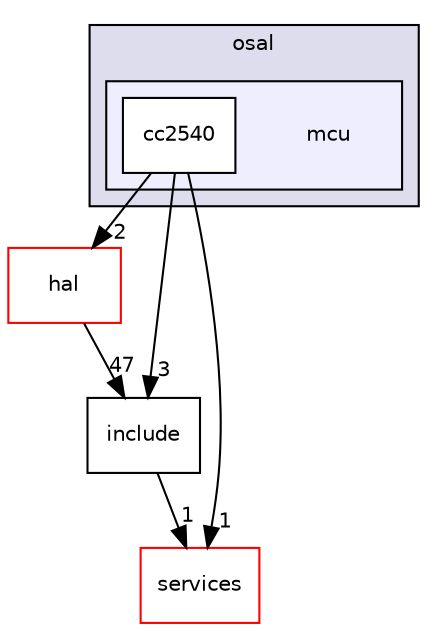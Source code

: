 digraph "C:/Work.git/ble/BLE-CC254x-1.4.0/Components/osal/mcu" {
  compound=true
  node [ fontsize="10", fontname="Helvetica"];
  edge [ labelfontsize="10", labelfontname="Helvetica"];
  subgraph clusterdir_781362c2f1976cc08ba92fa142a04878 {
    graph [ bgcolor="#ddddee", pencolor="black", label="osal" fontname="Helvetica", fontsize="10", URL="dir_781362c2f1976cc08ba92fa142a04878.html"]
  subgraph clusterdir_dbeed1d6e4a3ab492828e4a32ad6eb4c {
    graph [ bgcolor="#eeeeff", pencolor="black", label="" URL="dir_dbeed1d6e4a3ab492828e4a32ad6eb4c.html"];
    dir_dbeed1d6e4a3ab492828e4a32ad6eb4c [shape=plaintext label="mcu"];
    dir_503dd199a3735ce5cc265e845edbf813 [shape=box label="cc2540" color="black" fillcolor="white" style="filled" URL="dir_503dd199a3735ce5cc265e845edbf813.html"];
  }
  }
  dir_cee72f2caaa4e11cc73a20c481630d7d [shape=box label="hal" fillcolor="white" style="filled" color="red" URL="dir_cee72f2caaa4e11cc73a20c481630d7d.html"];
  dir_81f75ff50ab9f0dc2b2eac8f3c524d33 [shape=box label="include" URL="dir_81f75ff50ab9f0dc2b2eac8f3c524d33.html"];
  dir_45b753ab84acb85b275eff3aa1710e33 [shape=box label="services" fillcolor="white" style="filled" color="red" URL="dir_45b753ab84acb85b275eff3aa1710e33.html"];
  dir_cee72f2caaa4e11cc73a20c481630d7d->dir_81f75ff50ab9f0dc2b2eac8f3c524d33 [headlabel="47", labeldistance=1.5 headhref="dir_000008_000036.html"];
  dir_81f75ff50ab9f0dc2b2eac8f3c524d33->dir_45b753ab84acb85b275eff3aa1710e33 [headlabel="1", labeldistance=1.5 headhref="dir_000036_000039.html"];
  dir_503dd199a3735ce5cc265e845edbf813->dir_cee72f2caaa4e11cc73a20c481630d7d [headlabel="2", labeldistance=1.5 headhref="dir_000038_000008.html"];
  dir_503dd199a3735ce5cc265e845edbf813->dir_81f75ff50ab9f0dc2b2eac8f3c524d33 [headlabel="3", labeldistance=1.5 headhref="dir_000038_000036.html"];
  dir_503dd199a3735ce5cc265e845edbf813->dir_45b753ab84acb85b275eff3aa1710e33 [headlabel="1", labeldistance=1.5 headhref="dir_000038_000039.html"];
}

